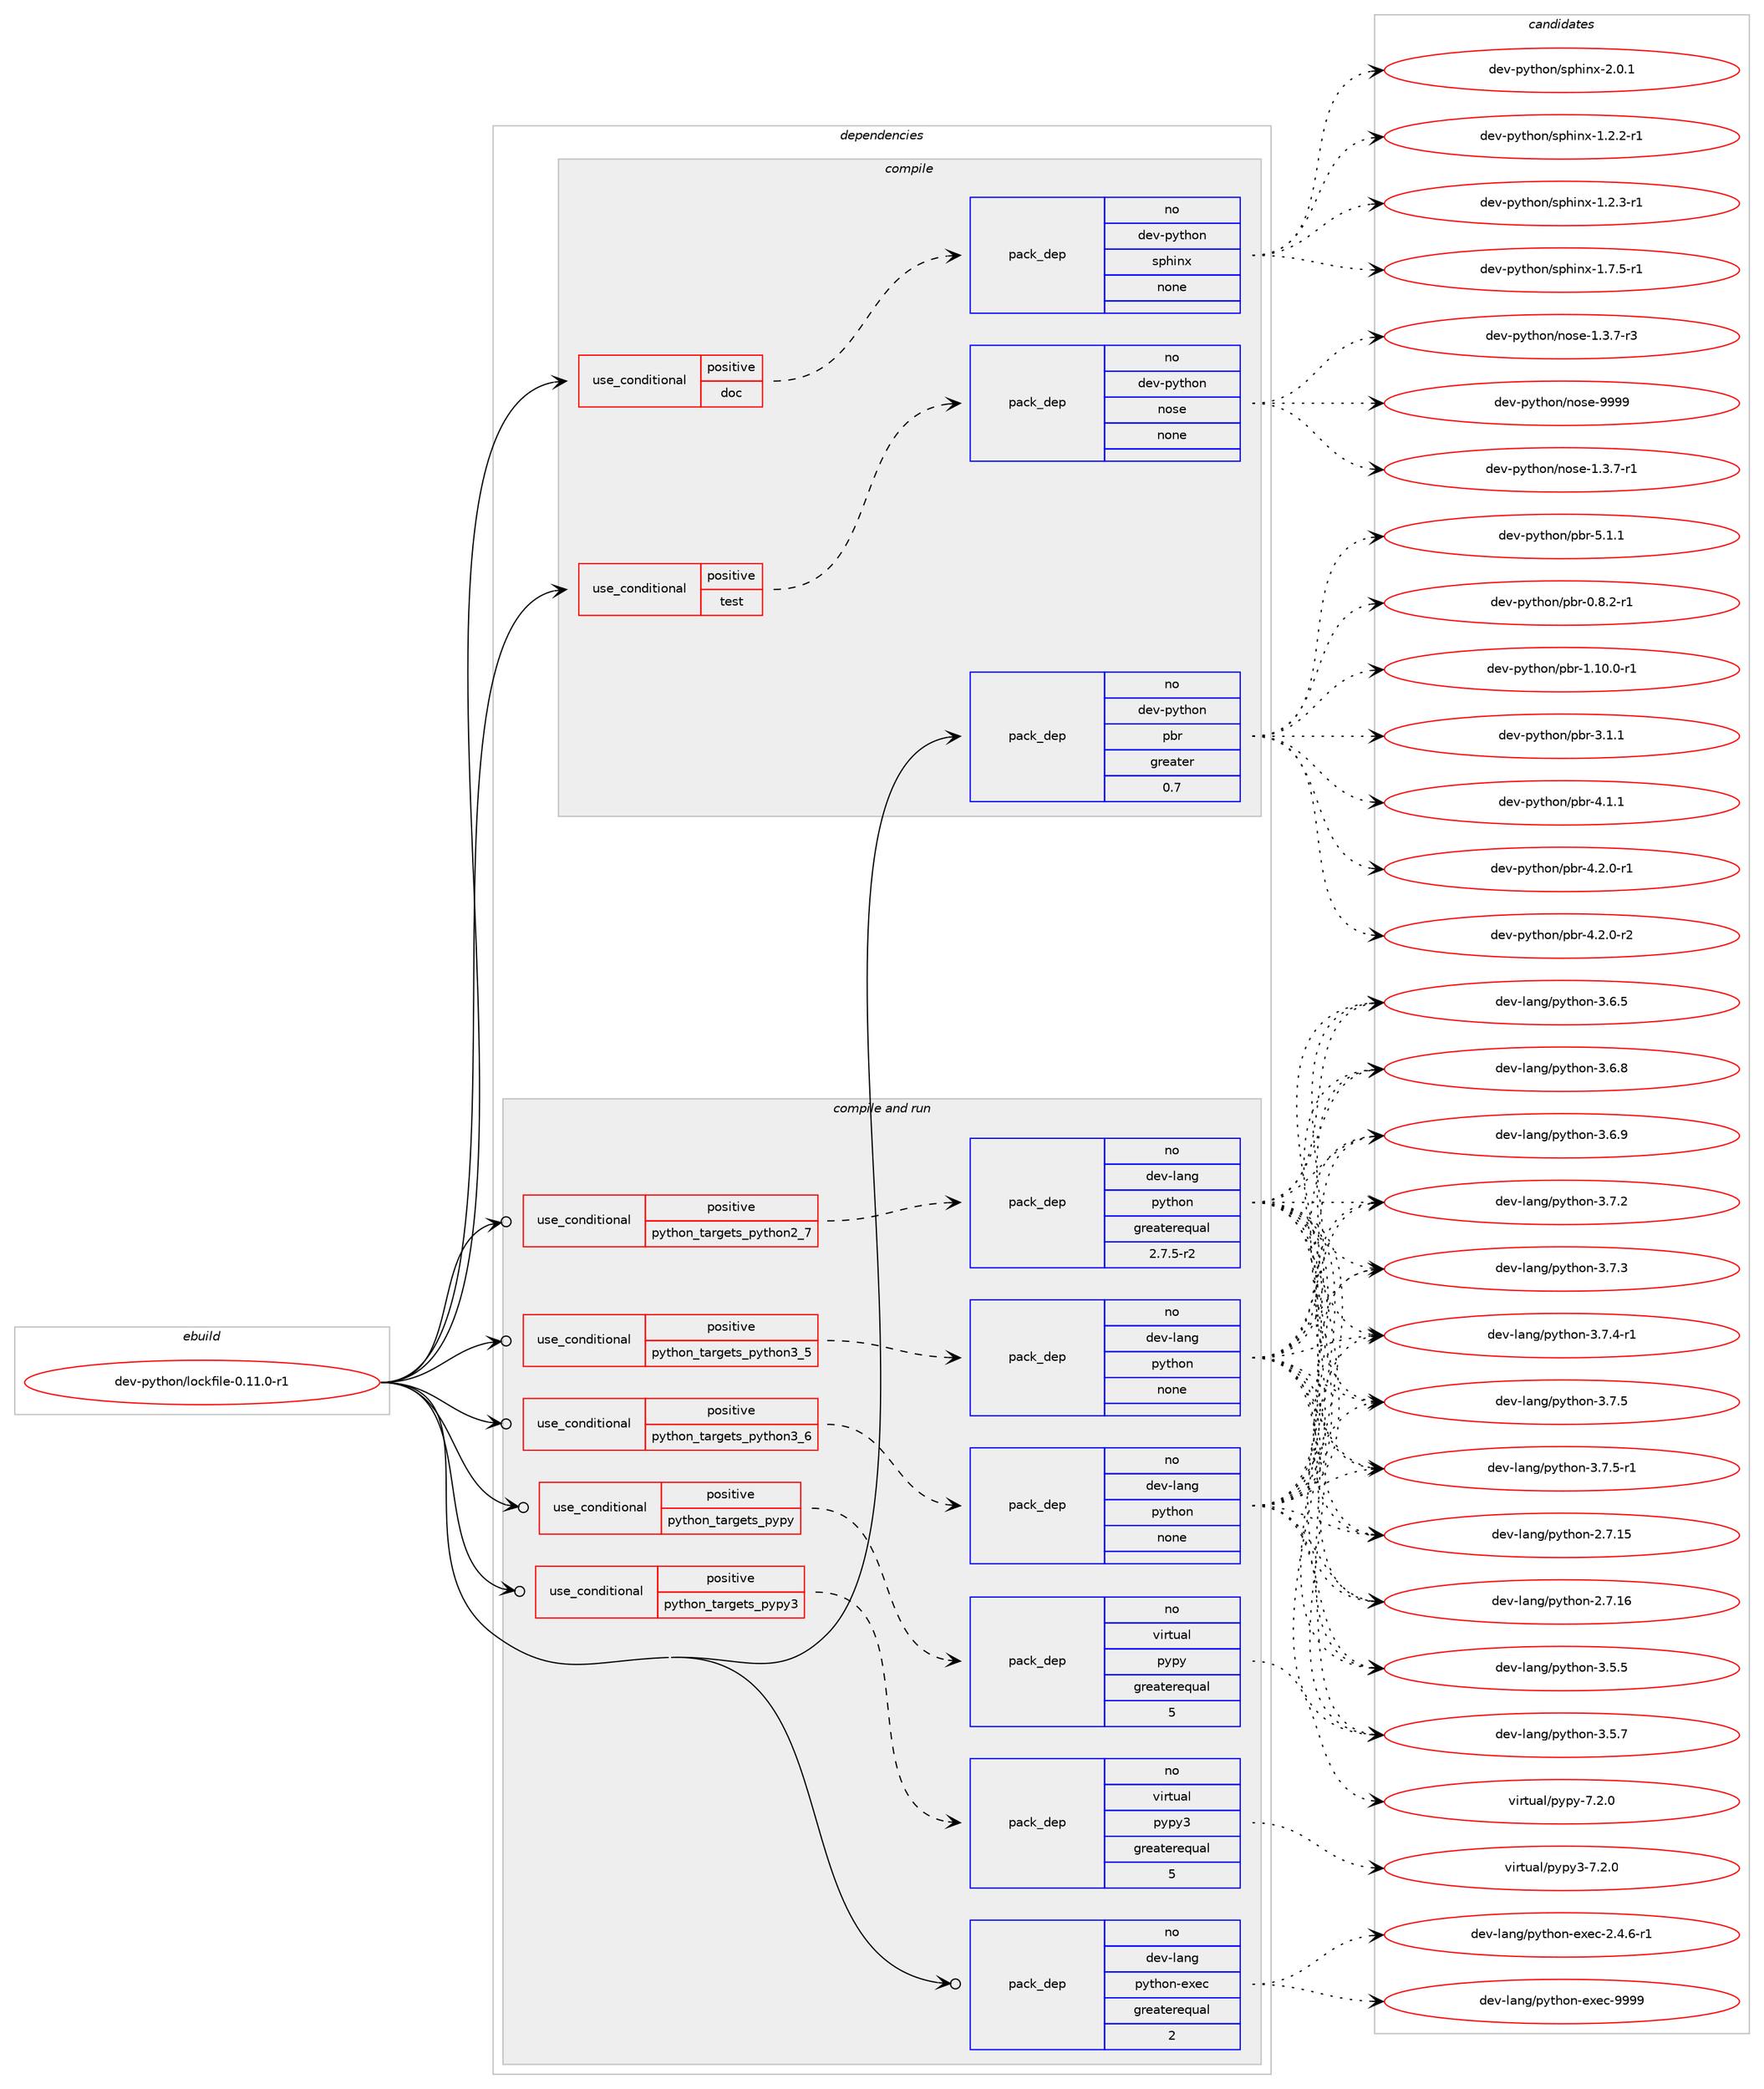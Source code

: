 digraph prolog {

# *************
# Graph options
# *************

newrank=true;
concentrate=true;
compound=true;
graph [rankdir=LR,fontname=Helvetica,fontsize=10,ranksep=1.5];#, ranksep=2.5, nodesep=0.2];
edge  [arrowhead=vee];
node  [fontname=Helvetica,fontsize=10];

# **********
# The ebuild
# **********

subgraph cluster_leftcol {
color=gray;
rank=same;
label=<<i>ebuild</i>>;
id [label="dev-python/lockfile-0.11.0-r1", color=red, width=4, href="../dev-python/lockfile-0.11.0-r1.svg"];
}

# ****************
# The dependencies
# ****************

subgraph cluster_midcol {
color=gray;
label=<<i>dependencies</i>>;
subgraph cluster_compile {
fillcolor="#eeeeee";
style=filled;
label=<<i>compile</i>>;
subgraph cond142099 {
dependency613349 [label=<<TABLE BORDER="0" CELLBORDER="1" CELLSPACING="0" CELLPADDING="4"><TR><TD ROWSPAN="3" CELLPADDING="10">use_conditional</TD></TR><TR><TD>positive</TD></TR><TR><TD>doc</TD></TR></TABLE>>, shape=none, color=red];
subgraph pack459446 {
dependency613350 [label=<<TABLE BORDER="0" CELLBORDER="1" CELLSPACING="0" CELLPADDING="4" WIDTH="220"><TR><TD ROWSPAN="6" CELLPADDING="30">pack_dep</TD></TR><TR><TD WIDTH="110">no</TD></TR><TR><TD>dev-python</TD></TR><TR><TD>sphinx</TD></TR><TR><TD>none</TD></TR><TR><TD></TD></TR></TABLE>>, shape=none, color=blue];
}
dependency613349:e -> dependency613350:w [weight=20,style="dashed",arrowhead="vee"];
}
id:e -> dependency613349:w [weight=20,style="solid",arrowhead="vee"];
subgraph cond142100 {
dependency613351 [label=<<TABLE BORDER="0" CELLBORDER="1" CELLSPACING="0" CELLPADDING="4"><TR><TD ROWSPAN="3" CELLPADDING="10">use_conditional</TD></TR><TR><TD>positive</TD></TR><TR><TD>test</TD></TR></TABLE>>, shape=none, color=red];
subgraph pack459447 {
dependency613352 [label=<<TABLE BORDER="0" CELLBORDER="1" CELLSPACING="0" CELLPADDING="4" WIDTH="220"><TR><TD ROWSPAN="6" CELLPADDING="30">pack_dep</TD></TR><TR><TD WIDTH="110">no</TD></TR><TR><TD>dev-python</TD></TR><TR><TD>nose</TD></TR><TR><TD>none</TD></TR><TR><TD></TD></TR></TABLE>>, shape=none, color=blue];
}
dependency613351:e -> dependency613352:w [weight=20,style="dashed",arrowhead="vee"];
}
id:e -> dependency613351:w [weight=20,style="solid",arrowhead="vee"];
subgraph pack459448 {
dependency613353 [label=<<TABLE BORDER="0" CELLBORDER="1" CELLSPACING="0" CELLPADDING="4" WIDTH="220"><TR><TD ROWSPAN="6" CELLPADDING="30">pack_dep</TD></TR><TR><TD WIDTH="110">no</TD></TR><TR><TD>dev-python</TD></TR><TR><TD>pbr</TD></TR><TR><TD>greater</TD></TR><TR><TD>0.7</TD></TR></TABLE>>, shape=none, color=blue];
}
id:e -> dependency613353:w [weight=20,style="solid",arrowhead="vee"];
}
subgraph cluster_compileandrun {
fillcolor="#eeeeee";
style=filled;
label=<<i>compile and run</i>>;
subgraph cond142101 {
dependency613354 [label=<<TABLE BORDER="0" CELLBORDER="1" CELLSPACING="0" CELLPADDING="4"><TR><TD ROWSPAN="3" CELLPADDING="10">use_conditional</TD></TR><TR><TD>positive</TD></TR><TR><TD>python_targets_pypy</TD></TR></TABLE>>, shape=none, color=red];
subgraph pack459449 {
dependency613355 [label=<<TABLE BORDER="0" CELLBORDER="1" CELLSPACING="0" CELLPADDING="4" WIDTH="220"><TR><TD ROWSPAN="6" CELLPADDING="30">pack_dep</TD></TR><TR><TD WIDTH="110">no</TD></TR><TR><TD>virtual</TD></TR><TR><TD>pypy</TD></TR><TR><TD>greaterequal</TD></TR><TR><TD>5</TD></TR></TABLE>>, shape=none, color=blue];
}
dependency613354:e -> dependency613355:w [weight=20,style="dashed",arrowhead="vee"];
}
id:e -> dependency613354:w [weight=20,style="solid",arrowhead="odotvee"];
subgraph cond142102 {
dependency613356 [label=<<TABLE BORDER="0" CELLBORDER="1" CELLSPACING="0" CELLPADDING="4"><TR><TD ROWSPAN="3" CELLPADDING="10">use_conditional</TD></TR><TR><TD>positive</TD></TR><TR><TD>python_targets_pypy3</TD></TR></TABLE>>, shape=none, color=red];
subgraph pack459450 {
dependency613357 [label=<<TABLE BORDER="0" CELLBORDER="1" CELLSPACING="0" CELLPADDING="4" WIDTH="220"><TR><TD ROWSPAN="6" CELLPADDING="30">pack_dep</TD></TR><TR><TD WIDTH="110">no</TD></TR><TR><TD>virtual</TD></TR><TR><TD>pypy3</TD></TR><TR><TD>greaterequal</TD></TR><TR><TD>5</TD></TR></TABLE>>, shape=none, color=blue];
}
dependency613356:e -> dependency613357:w [weight=20,style="dashed",arrowhead="vee"];
}
id:e -> dependency613356:w [weight=20,style="solid",arrowhead="odotvee"];
subgraph cond142103 {
dependency613358 [label=<<TABLE BORDER="0" CELLBORDER="1" CELLSPACING="0" CELLPADDING="4"><TR><TD ROWSPAN="3" CELLPADDING="10">use_conditional</TD></TR><TR><TD>positive</TD></TR><TR><TD>python_targets_python2_7</TD></TR></TABLE>>, shape=none, color=red];
subgraph pack459451 {
dependency613359 [label=<<TABLE BORDER="0" CELLBORDER="1" CELLSPACING="0" CELLPADDING="4" WIDTH="220"><TR><TD ROWSPAN="6" CELLPADDING="30">pack_dep</TD></TR><TR><TD WIDTH="110">no</TD></TR><TR><TD>dev-lang</TD></TR><TR><TD>python</TD></TR><TR><TD>greaterequal</TD></TR><TR><TD>2.7.5-r2</TD></TR></TABLE>>, shape=none, color=blue];
}
dependency613358:e -> dependency613359:w [weight=20,style="dashed",arrowhead="vee"];
}
id:e -> dependency613358:w [weight=20,style="solid",arrowhead="odotvee"];
subgraph cond142104 {
dependency613360 [label=<<TABLE BORDER="0" CELLBORDER="1" CELLSPACING="0" CELLPADDING="4"><TR><TD ROWSPAN="3" CELLPADDING="10">use_conditional</TD></TR><TR><TD>positive</TD></TR><TR><TD>python_targets_python3_5</TD></TR></TABLE>>, shape=none, color=red];
subgraph pack459452 {
dependency613361 [label=<<TABLE BORDER="0" CELLBORDER="1" CELLSPACING="0" CELLPADDING="4" WIDTH="220"><TR><TD ROWSPAN="6" CELLPADDING="30">pack_dep</TD></TR><TR><TD WIDTH="110">no</TD></TR><TR><TD>dev-lang</TD></TR><TR><TD>python</TD></TR><TR><TD>none</TD></TR><TR><TD></TD></TR></TABLE>>, shape=none, color=blue];
}
dependency613360:e -> dependency613361:w [weight=20,style="dashed",arrowhead="vee"];
}
id:e -> dependency613360:w [weight=20,style="solid",arrowhead="odotvee"];
subgraph cond142105 {
dependency613362 [label=<<TABLE BORDER="0" CELLBORDER="1" CELLSPACING="0" CELLPADDING="4"><TR><TD ROWSPAN="3" CELLPADDING="10">use_conditional</TD></TR><TR><TD>positive</TD></TR><TR><TD>python_targets_python3_6</TD></TR></TABLE>>, shape=none, color=red];
subgraph pack459453 {
dependency613363 [label=<<TABLE BORDER="0" CELLBORDER="1" CELLSPACING="0" CELLPADDING="4" WIDTH="220"><TR><TD ROWSPAN="6" CELLPADDING="30">pack_dep</TD></TR><TR><TD WIDTH="110">no</TD></TR><TR><TD>dev-lang</TD></TR><TR><TD>python</TD></TR><TR><TD>none</TD></TR><TR><TD></TD></TR></TABLE>>, shape=none, color=blue];
}
dependency613362:e -> dependency613363:w [weight=20,style="dashed",arrowhead="vee"];
}
id:e -> dependency613362:w [weight=20,style="solid",arrowhead="odotvee"];
subgraph pack459454 {
dependency613364 [label=<<TABLE BORDER="0" CELLBORDER="1" CELLSPACING="0" CELLPADDING="4" WIDTH="220"><TR><TD ROWSPAN="6" CELLPADDING="30">pack_dep</TD></TR><TR><TD WIDTH="110">no</TD></TR><TR><TD>dev-lang</TD></TR><TR><TD>python-exec</TD></TR><TR><TD>greaterequal</TD></TR><TR><TD>2</TD></TR></TABLE>>, shape=none, color=blue];
}
id:e -> dependency613364:w [weight=20,style="solid",arrowhead="odotvee"];
}
subgraph cluster_run {
fillcolor="#eeeeee";
style=filled;
label=<<i>run</i>>;
}
}

# **************
# The candidates
# **************

subgraph cluster_choices {
rank=same;
color=gray;
label=<<i>candidates</i>>;

subgraph choice459446 {
color=black;
nodesep=1;
choice10010111845112121116104111110471151121041051101204549465046504511449 [label="dev-python/sphinx-1.2.2-r1", color=red, width=4,href="../dev-python/sphinx-1.2.2-r1.svg"];
choice10010111845112121116104111110471151121041051101204549465046514511449 [label="dev-python/sphinx-1.2.3-r1", color=red, width=4,href="../dev-python/sphinx-1.2.3-r1.svg"];
choice10010111845112121116104111110471151121041051101204549465546534511449 [label="dev-python/sphinx-1.7.5-r1", color=red, width=4,href="../dev-python/sphinx-1.7.5-r1.svg"];
choice1001011184511212111610411111047115112104105110120455046484649 [label="dev-python/sphinx-2.0.1", color=red, width=4,href="../dev-python/sphinx-2.0.1.svg"];
dependency613350:e -> choice10010111845112121116104111110471151121041051101204549465046504511449:w [style=dotted,weight="100"];
dependency613350:e -> choice10010111845112121116104111110471151121041051101204549465046514511449:w [style=dotted,weight="100"];
dependency613350:e -> choice10010111845112121116104111110471151121041051101204549465546534511449:w [style=dotted,weight="100"];
dependency613350:e -> choice1001011184511212111610411111047115112104105110120455046484649:w [style=dotted,weight="100"];
}
subgraph choice459447 {
color=black;
nodesep=1;
choice10010111845112121116104111110471101111151014549465146554511449 [label="dev-python/nose-1.3.7-r1", color=red, width=4,href="../dev-python/nose-1.3.7-r1.svg"];
choice10010111845112121116104111110471101111151014549465146554511451 [label="dev-python/nose-1.3.7-r3", color=red, width=4,href="../dev-python/nose-1.3.7-r3.svg"];
choice10010111845112121116104111110471101111151014557575757 [label="dev-python/nose-9999", color=red, width=4,href="../dev-python/nose-9999.svg"];
dependency613352:e -> choice10010111845112121116104111110471101111151014549465146554511449:w [style=dotted,weight="100"];
dependency613352:e -> choice10010111845112121116104111110471101111151014549465146554511451:w [style=dotted,weight="100"];
dependency613352:e -> choice10010111845112121116104111110471101111151014557575757:w [style=dotted,weight="100"];
}
subgraph choice459448 {
color=black;
nodesep=1;
choice1001011184511212111610411111047112981144548465646504511449 [label="dev-python/pbr-0.8.2-r1", color=red, width=4,href="../dev-python/pbr-0.8.2-r1.svg"];
choice100101118451121211161041111104711298114454946494846484511449 [label="dev-python/pbr-1.10.0-r1", color=red, width=4,href="../dev-python/pbr-1.10.0-r1.svg"];
choice100101118451121211161041111104711298114455146494649 [label="dev-python/pbr-3.1.1", color=red, width=4,href="../dev-python/pbr-3.1.1.svg"];
choice100101118451121211161041111104711298114455246494649 [label="dev-python/pbr-4.1.1", color=red, width=4,href="../dev-python/pbr-4.1.1.svg"];
choice1001011184511212111610411111047112981144552465046484511449 [label="dev-python/pbr-4.2.0-r1", color=red, width=4,href="../dev-python/pbr-4.2.0-r1.svg"];
choice1001011184511212111610411111047112981144552465046484511450 [label="dev-python/pbr-4.2.0-r2", color=red, width=4,href="../dev-python/pbr-4.2.0-r2.svg"];
choice100101118451121211161041111104711298114455346494649 [label="dev-python/pbr-5.1.1", color=red, width=4,href="../dev-python/pbr-5.1.1.svg"];
dependency613353:e -> choice1001011184511212111610411111047112981144548465646504511449:w [style=dotted,weight="100"];
dependency613353:e -> choice100101118451121211161041111104711298114454946494846484511449:w [style=dotted,weight="100"];
dependency613353:e -> choice100101118451121211161041111104711298114455146494649:w [style=dotted,weight="100"];
dependency613353:e -> choice100101118451121211161041111104711298114455246494649:w [style=dotted,weight="100"];
dependency613353:e -> choice1001011184511212111610411111047112981144552465046484511449:w [style=dotted,weight="100"];
dependency613353:e -> choice1001011184511212111610411111047112981144552465046484511450:w [style=dotted,weight="100"];
dependency613353:e -> choice100101118451121211161041111104711298114455346494649:w [style=dotted,weight="100"];
}
subgraph choice459449 {
color=black;
nodesep=1;
choice1181051141161179710847112121112121455546504648 [label="virtual/pypy-7.2.0", color=red, width=4,href="../virtual/pypy-7.2.0.svg"];
dependency613355:e -> choice1181051141161179710847112121112121455546504648:w [style=dotted,weight="100"];
}
subgraph choice459450 {
color=black;
nodesep=1;
choice118105114116117971084711212111212151455546504648 [label="virtual/pypy3-7.2.0", color=red, width=4,href="../virtual/pypy3-7.2.0.svg"];
dependency613357:e -> choice118105114116117971084711212111212151455546504648:w [style=dotted,weight="100"];
}
subgraph choice459451 {
color=black;
nodesep=1;
choice10010111845108971101034711212111610411111045504655464953 [label="dev-lang/python-2.7.15", color=red, width=4,href="../dev-lang/python-2.7.15.svg"];
choice10010111845108971101034711212111610411111045504655464954 [label="dev-lang/python-2.7.16", color=red, width=4,href="../dev-lang/python-2.7.16.svg"];
choice100101118451089711010347112121116104111110455146534653 [label="dev-lang/python-3.5.5", color=red, width=4,href="../dev-lang/python-3.5.5.svg"];
choice100101118451089711010347112121116104111110455146534655 [label="dev-lang/python-3.5.7", color=red, width=4,href="../dev-lang/python-3.5.7.svg"];
choice100101118451089711010347112121116104111110455146544653 [label="dev-lang/python-3.6.5", color=red, width=4,href="../dev-lang/python-3.6.5.svg"];
choice100101118451089711010347112121116104111110455146544656 [label="dev-lang/python-3.6.8", color=red, width=4,href="../dev-lang/python-3.6.8.svg"];
choice100101118451089711010347112121116104111110455146544657 [label="dev-lang/python-3.6.9", color=red, width=4,href="../dev-lang/python-3.6.9.svg"];
choice100101118451089711010347112121116104111110455146554650 [label="dev-lang/python-3.7.2", color=red, width=4,href="../dev-lang/python-3.7.2.svg"];
choice100101118451089711010347112121116104111110455146554651 [label="dev-lang/python-3.7.3", color=red, width=4,href="../dev-lang/python-3.7.3.svg"];
choice1001011184510897110103471121211161041111104551465546524511449 [label="dev-lang/python-3.7.4-r1", color=red, width=4,href="../dev-lang/python-3.7.4-r1.svg"];
choice100101118451089711010347112121116104111110455146554653 [label="dev-lang/python-3.7.5", color=red, width=4,href="../dev-lang/python-3.7.5.svg"];
choice1001011184510897110103471121211161041111104551465546534511449 [label="dev-lang/python-3.7.5-r1", color=red, width=4,href="../dev-lang/python-3.7.5-r1.svg"];
dependency613359:e -> choice10010111845108971101034711212111610411111045504655464953:w [style=dotted,weight="100"];
dependency613359:e -> choice10010111845108971101034711212111610411111045504655464954:w [style=dotted,weight="100"];
dependency613359:e -> choice100101118451089711010347112121116104111110455146534653:w [style=dotted,weight="100"];
dependency613359:e -> choice100101118451089711010347112121116104111110455146534655:w [style=dotted,weight="100"];
dependency613359:e -> choice100101118451089711010347112121116104111110455146544653:w [style=dotted,weight="100"];
dependency613359:e -> choice100101118451089711010347112121116104111110455146544656:w [style=dotted,weight="100"];
dependency613359:e -> choice100101118451089711010347112121116104111110455146544657:w [style=dotted,weight="100"];
dependency613359:e -> choice100101118451089711010347112121116104111110455146554650:w [style=dotted,weight="100"];
dependency613359:e -> choice100101118451089711010347112121116104111110455146554651:w [style=dotted,weight="100"];
dependency613359:e -> choice1001011184510897110103471121211161041111104551465546524511449:w [style=dotted,weight="100"];
dependency613359:e -> choice100101118451089711010347112121116104111110455146554653:w [style=dotted,weight="100"];
dependency613359:e -> choice1001011184510897110103471121211161041111104551465546534511449:w [style=dotted,weight="100"];
}
subgraph choice459452 {
color=black;
nodesep=1;
choice10010111845108971101034711212111610411111045504655464953 [label="dev-lang/python-2.7.15", color=red, width=4,href="../dev-lang/python-2.7.15.svg"];
choice10010111845108971101034711212111610411111045504655464954 [label="dev-lang/python-2.7.16", color=red, width=4,href="../dev-lang/python-2.7.16.svg"];
choice100101118451089711010347112121116104111110455146534653 [label="dev-lang/python-3.5.5", color=red, width=4,href="../dev-lang/python-3.5.5.svg"];
choice100101118451089711010347112121116104111110455146534655 [label="dev-lang/python-3.5.7", color=red, width=4,href="../dev-lang/python-3.5.7.svg"];
choice100101118451089711010347112121116104111110455146544653 [label="dev-lang/python-3.6.5", color=red, width=4,href="../dev-lang/python-3.6.5.svg"];
choice100101118451089711010347112121116104111110455146544656 [label="dev-lang/python-3.6.8", color=red, width=4,href="../dev-lang/python-3.6.8.svg"];
choice100101118451089711010347112121116104111110455146544657 [label="dev-lang/python-3.6.9", color=red, width=4,href="../dev-lang/python-3.6.9.svg"];
choice100101118451089711010347112121116104111110455146554650 [label="dev-lang/python-3.7.2", color=red, width=4,href="../dev-lang/python-3.7.2.svg"];
choice100101118451089711010347112121116104111110455146554651 [label="dev-lang/python-3.7.3", color=red, width=4,href="../dev-lang/python-3.7.3.svg"];
choice1001011184510897110103471121211161041111104551465546524511449 [label="dev-lang/python-3.7.4-r1", color=red, width=4,href="../dev-lang/python-3.7.4-r1.svg"];
choice100101118451089711010347112121116104111110455146554653 [label="dev-lang/python-3.7.5", color=red, width=4,href="../dev-lang/python-3.7.5.svg"];
choice1001011184510897110103471121211161041111104551465546534511449 [label="dev-lang/python-3.7.5-r1", color=red, width=4,href="../dev-lang/python-3.7.5-r1.svg"];
dependency613361:e -> choice10010111845108971101034711212111610411111045504655464953:w [style=dotted,weight="100"];
dependency613361:e -> choice10010111845108971101034711212111610411111045504655464954:w [style=dotted,weight="100"];
dependency613361:e -> choice100101118451089711010347112121116104111110455146534653:w [style=dotted,weight="100"];
dependency613361:e -> choice100101118451089711010347112121116104111110455146534655:w [style=dotted,weight="100"];
dependency613361:e -> choice100101118451089711010347112121116104111110455146544653:w [style=dotted,weight="100"];
dependency613361:e -> choice100101118451089711010347112121116104111110455146544656:w [style=dotted,weight="100"];
dependency613361:e -> choice100101118451089711010347112121116104111110455146544657:w [style=dotted,weight="100"];
dependency613361:e -> choice100101118451089711010347112121116104111110455146554650:w [style=dotted,weight="100"];
dependency613361:e -> choice100101118451089711010347112121116104111110455146554651:w [style=dotted,weight="100"];
dependency613361:e -> choice1001011184510897110103471121211161041111104551465546524511449:w [style=dotted,weight="100"];
dependency613361:e -> choice100101118451089711010347112121116104111110455146554653:w [style=dotted,weight="100"];
dependency613361:e -> choice1001011184510897110103471121211161041111104551465546534511449:w [style=dotted,weight="100"];
}
subgraph choice459453 {
color=black;
nodesep=1;
choice10010111845108971101034711212111610411111045504655464953 [label="dev-lang/python-2.7.15", color=red, width=4,href="../dev-lang/python-2.7.15.svg"];
choice10010111845108971101034711212111610411111045504655464954 [label="dev-lang/python-2.7.16", color=red, width=4,href="../dev-lang/python-2.7.16.svg"];
choice100101118451089711010347112121116104111110455146534653 [label="dev-lang/python-3.5.5", color=red, width=4,href="../dev-lang/python-3.5.5.svg"];
choice100101118451089711010347112121116104111110455146534655 [label="dev-lang/python-3.5.7", color=red, width=4,href="../dev-lang/python-3.5.7.svg"];
choice100101118451089711010347112121116104111110455146544653 [label="dev-lang/python-3.6.5", color=red, width=4,href="../dev-lang/python-3.6.5.svg"];
choice100101118451089711010347112121116104111110455146544656 [label="dev-lang/python-3.6.8", color=red, width=4,href="../dev-lang/python-3.6.8.svg"];
choice100101118451089711010347112121116104111110455146544657 [label="dev-lang/python-3.6.9", color=red, width=4,href="../dev-lang/python-3.6.9.svg"];
choice100101118451089711010347112121116104111110455146554650 [label="dev-lang/python-3.7.2", color=red, width=4,href="../dev-lang/python-3.7.2.svg"];
choice100101118451089711010347112121116104111110455146554651 [label="dev-lang/python-3.7.3", color=red, width=4,href="../dev-lang/python-3.7.3.svg"];
choice1001011184510897110103471121211161041111104551465546524511449 [label="dev-lang/python-3.7.4-r1", color=red, width=4,href="../dev-lang/python-3.7.4-r1.svg"];
choice100101118451089711010347112121116104111110455146554653 [label="dev-lang/python-3.7.5", color=red, width=4,href="../dev-lang/python-3.7.5.svg"];
choice1001011184510897110103471121211161041111104551465546534511449 [label="dev-lang/python-3.7.5-r1", color=red, width=4,href="../dev-lang/python-3.7.5-r1.svg"];
dependency613363:e -> choice10010111845108971101034711212111610411111045504655464953:w [style=dotted,weight="100"];
dependency613363:e -> choice10010111845108971101034711212111610411111045504655464954:w [style=dotted,weight="100"];
dependency613363:e -> choice100101118451089711010347112121116104111110455146534653:w [style=dotted,weight="100"];
dependency613363:e -> choice100101118451089711010347112121116104111110455146534655:w [style=dotted,weight="100"];
dependency613363:e -> choice100101118451089711010347112121116104111110455146544653:w [style=dotted,weight="100"];
dependency613363:e -> choice100101118451089711010347112121116104111110455146544656:w [style=dotted,weight="100"];
dependency613363:e -> choice100101118451089711010347112121116104111110455146544657:w [style=dotted,weight="100"];
dependency613363:e -> choice100101118451089711010347112121116104111110455146554650:w [style=dotted,weight="100"];
dependency613363:e -> choice100101118451089711010347112121116104111110455146554651:w [style=dotted,weight="100"];
dependency613363:e -> choice1001011184510897110103471121211161041111104551465546524511449:w [style=dotted,weight="100"];
dependency613363:e -> choice100101118451089711010347112121116104111110455146554653:w [style=dotted,weight="100"];
dependency613363:e -> choice1001011184510897110103471121211161041111104551465546534511449:w [style=dotted,weight="100"];
}
subgraph choice459454 {
color=black;
nodesep=1;
choice10010111845108971101034711212111610411111045101120101994550465246544511449 [label="dev-lang/python-exec-2.4.6-r1", color=red, width=4,href="../dev-lang/python-exec-2.4.6-r1.svg"];
choice10010111845108971101034711212111610411111045101120101994557575757 [label="dev-lang/python-exec-9999", color=red, width=4,href="../dev-lang/python-exec-9999.svg"];
dependency613364:e -> choice10010111845108971101034711212111610411111045101120101994550465246544511449:w [style=dotted,weight="100"];
dependency613364:e -> choice10010111845108971101034711212111610411111045101120101994557575757:w [style=dotted,weight="100"];
}
}

}
